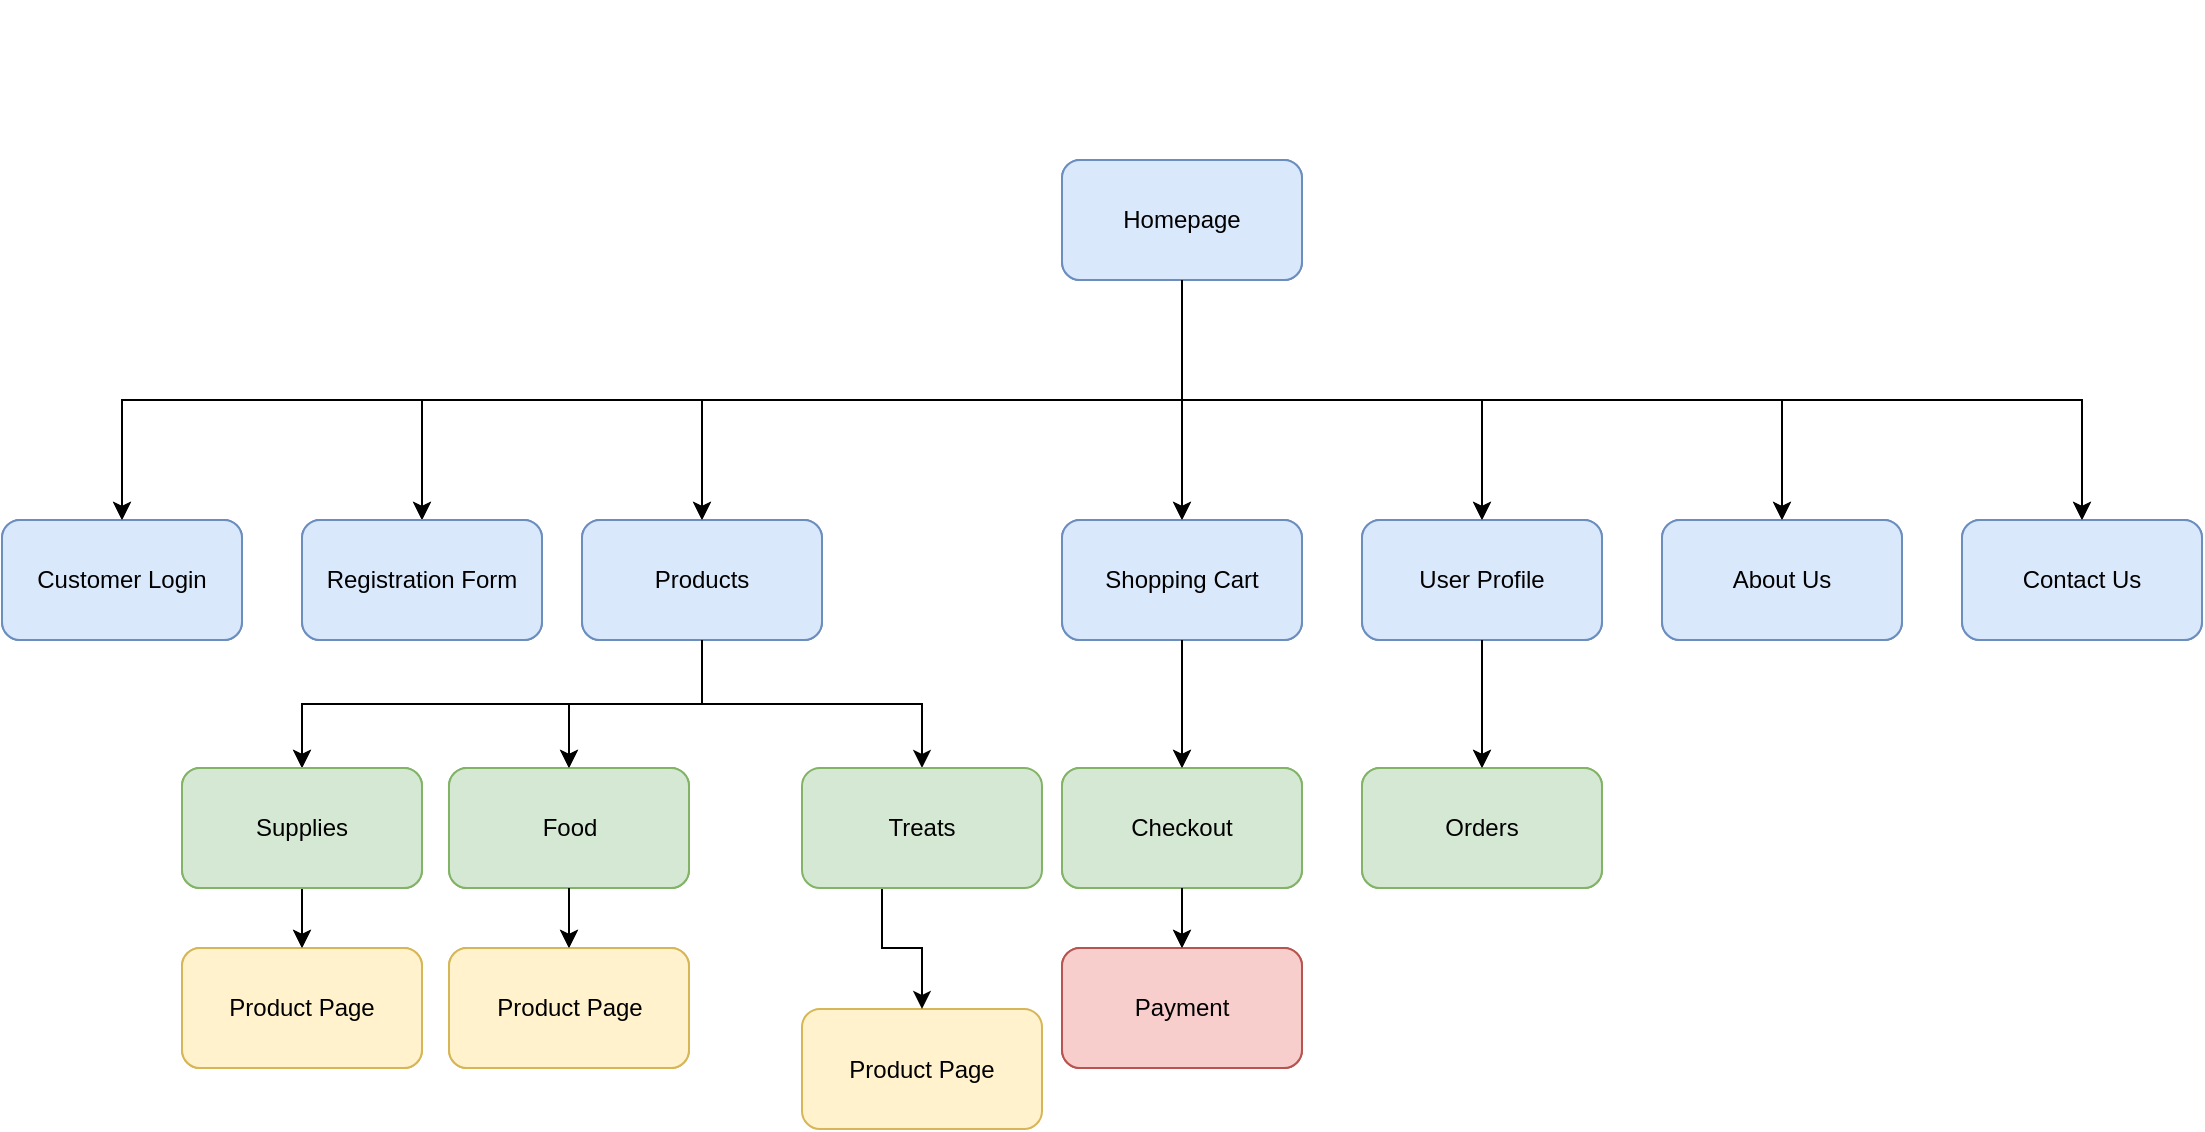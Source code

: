 <mxfile version="17.4.5" type="device"><diagram id="pDKxRWDJ1mmvxYoMHTp0" name="Page-1"><mxGraphModel dx="654" dy="357" grid="1" gridSize="10" guides="1" tooltips="1" connect="1" arrows="1" fold="1" page="1" pageScale="1" pageWidth="827" pageHeight="1169" math="0" shadow="0"><root><mxCell id="0"/><mxCell id="1" parent="0"/><mxCell id="mGwm1psAirhRDbxwuG-W-1" value="Homepage" style="rounded=1;whiteSpace=wrap;html=1;fillColor=#dae8fc;strokeColor=#6c8ebf;" parent="1" vertex="1"><mxGeometry x="620" y="130" width="120" height="60" as="geometry"/></mxCell><mxCell id="mGwm1psAirhRDbxwuG-W-2" value="Customer Login" style="rounded=1;whiteSpace=wrap;html=1;fillColor=#dae8fc;strokeColor=#6c8ebf;" parent="1" vertex="1"><mxGeometry x="90" y="310" width="120" height="60" as="geometry"/></mxCell><mxCell id="mGwm1psAirhRDbxwuG-W-9" style="edgeStyle=orthogonalEdgeStyle;rounded=0;orthogonalLoop=1;jettySize=auto;html=1;exitX=0.5;exitY=1;exitDx=0;exitDy=0;" parent="1" source="mGwm1psAirhRDbxwuG-W-1" target="mGwm1psAirhRDbxwuG-W-2" edge="1"><mxGeometry relative="1" as="geometry"/></mxCell><mxCell id="mGwm1psAirhRDbxwuG-W-10" style="edgeStyle=orthogonalEdgeStyle;rounded=0;orthogonalLoop=1;jettySize=auto;html=1;exitX=0.5;exitY=1;exitDx=0;exitDy=0;entryX=0.5;entryY=0;entryDx=0;entryDy=0;" parent="1" source="mGwm1psAirhRDbxwuG-W-1" target="mGwm1psAirhRDbxwuG-W-3" edge="1"><mxGeometry relative="1" as="geometry"/></mxCell><mxCell id="mGwm1psAirhRDbxwuG-W-3" value="Registration Form" style="rounded=1;whiteSpace=wrap;html=1;fillColor=#dae8fc;strokeColor=#6c8ebf;" parent="1" vertex="1"><mxGeometry x="240" y="310" width="120" height="60" as="geometry"/></mxCell><mxCell id="b7-ywHIXDC1jCLSspsDn-6" style="edgeStyle=orthogonalEdgeStyle;rounded=0;orthogonalLoop=1;jettySize=auto;html=1;exitX=0.5;exitY=1;exitDx=0;exitDy=0;entryX=0.5;entryY=0;entryDx=0;entryDy=0;" edge="1" parent="1" source="mGwm1psAirhRDbxwuG-W-4" target="b7-ywHIXDC1jCLSspsDn-5"><mxGeometry relative="1" as="geometry"/></mxCell><mxCell id="mGwm1psAirhRDbxwuG-W-4" value="Products" style="rounded=1;whiteSpace=wrap;html=1;fillColor=#dae8fc;strokeColor=#6c8ebf;" parent="1" vertex="1"><mxGeometry x="380" y="310" width="120" height="60" as="geometry"/></mxCell><mxCell id="mGwm1psAirhRDbxwuG-W-11" style="edgeStyle=orthogonalEdgeStyle;rounded=0;orthogonalLoop=1;jettySize=auto;html=1;exitX=0.5;exitY=1;exitDx=0;exitDy=0;entryX=0.5;entryY=0;entryDx=0;entryDy=0;" parent="1" source="mGwm1psAirhRDbxwuG-W-1" target="mGwm1psAirhRDbxwuG-W-4" edge="1"><mxGeometry relative="1" as="geometry"/></mxCell><mxCell id="mGwm1psAirhRDbxwuG-W-5" value="Food" style="rounded=1;whiteSpace=wrap;html=1;fillColor=#d5e8d4;strokeColor=#82b366;" parent="1" vertex="1"><mxGeometry x="313.5" y="434" width="120" height="60" as="geometry"/></mxCell><mxCell id="mGwm1psAirhRDbxwuG-W-12" style="edgeStyle=orthogonalEdgeStyle;rounded=0;orthogonalLoop=1;jettySize=auto;html=1;exitX=0.5;exitY=1;exitDx=0;exitDy=0;" parent="1" source="mGwm1psAirhRDbxwuG-W-4" target="mGwm1psAirhRDbxwuG-W-5" edge="1"><mxGeometry relative="1" as="geometry"/></mxCell><mxCell id="mGwm1psAirhRDbxwuG-W-14" style="edgeStyle=orthogonalEdgeStyle;rounded=0;orthogonalLoop=1;jettySize=auto;html=1;exitX=0.5;exitY=1;exitDx=0;exitDy=0;entryX=0.5;entryY=0;entryDx=0;entryDy=0;" parent="1" source="mGwm1psAirhRDbxwuG-W-4" target="mGwm1psAirhRDbxwuG-W-6" edge="1"><mxGeometry relative="1" as="geometry"/></mxCell><mxCell id="mGwm1psAirhRDbxwuG-W-7" value="Product Page" style="rounded=1;whiteSpace=wrap;html=1;fillColor=#fff2cc;strokeColor=#d6b656;" parent="1" vertex="1"><mxGeometry x="313.5" y="524" width="120" height="60" as="geometry"/></mxCell><mxCell id="mGwm1psAirhRDbxwuG-W-13" style="edgeStyle=orthogonalEdgeStyle;rounded=0;orthogonalLoop=1;jettySize=auto;html=1;exitX=0.5;exitY=1;exitDx=0;exitDy=0;entryX=0.5;entryY=0;entryDx=0;entryDy=0;" parent="1" source="mGwm1psAirhRDbxwuG-W-5" target="mGwm1psAirhRDbxwuG-W-7" edge="1"><mxGeometry relative="1" as="geometry"/></mxCell><mxCell id="mGwm1psAirhRDbxwuG-W-16" value="Shopping Cart" style="rounded=1;whiteSpace=wrap;html=1;fillColor=#dae8fc;strokeColor=#6c8ebf;" parent="1" vertex="1"><mxGeometry x="620" y="310" width="120" height="60" as="geometry"/></mxCell><mxCell id="mGwm1psAirhRDbxwuG-W-17" style="edgeStyle=orthogonalEdgeStyle;rounded=0;orthogonalLoop=1;jettySize=auto;html=1;exitX=0.5;exitY=1;exitDx=0;exitDy=0;entryX=0.5;entryY=0;entryDx=0;entryDy=0;" parent="1" source="mGwm1psAirhRDbxwuG-W-1" target="mGwm1psAirhRDbxwuG-W-16" edge="1"><mxGeometry relative="1" as="geometry"/></mxCell><mxCell id="mGwm1psAirhRDbxwuG-W-18" value="User Profile" style="rounded=1;whiteSpace=wrap;html=1;fillColor=#dae8fc;strokeColor=#6c8ebf;" parent="1" vertex="1"><mxGeometry x="770" y="310" width="120" height="60" as="geometry"/></mxCell><mxCell id="mGwm1psAirhRDbxwuG-W-19" style="edgeStyle=orthogonalEdgeStyle;rounded=0;orthogonalLoop=1;jettySize=auto;html=1;exitX=0.5;exitY=1;exitDx=0;exitDy=0;entryX=0.5;entryY=0;entryDx=0;entryDy=0;" parent="1" source="mGwm1psAirhRDbxwuG-W-1" target="mGwm1psAirhRDbxwuG-W-18" edge="1"><mxGeometry relative="1" as="geometry"/></mxCell><mxCell id="mGwm1psAirhRDbxwuG-W-20" value="About Us" style="rounded=1;whiteSpace=wrap;html=1;fillColor=#dae8fc;strokeColor=#6c8ebf;" parent="1" vertex="1"><mxGeometry x="920" y="310" width="120" height="60" as="geometry"/></mxCell><mxCell id="mGwm1psAirhRDbxwuG-W-21" style="edgeStyle=orthogonalEdgeStyle;rounded=0;orthogonalLoop=1;jettySize=auto;html=1;exitX=0.5;exitY=1;exitDx=0;exitDy=0;" parent="1" source="mGwm1psAirhRDbxwuG-W-1" target="mGwm1psAirhRDbxwuG-W-20" edge="1"><mxGeometry relative="1" as="geometry"/></mxCell><mxCell id="mGwm1psAirhRDbxwuG-W-22" value="Contact Us" style="rounded=1;whiteSpace=wrap;html=1;fillColor=#dae8fc;strokeColor=#6c8ebf;" parent="1" vertex="1"><mxGeometry x="1070" y="310" width="120" height="60" as="geometry"/></mxCell><mxCell id="mGwm1psAirhRDbxwuG-W-23" style="edgeStyle=orthogonalEdgeStyle;rounded=0;orthogonalLoop=1;jettySize=auto;html=1;exitX=0.5;exitY=1;exitDx=0;exitDy=0;entryX=0.5;entryY=0;entryDx=0;entryDy=0;" parent="1" source="mGwm1psAirhRDbxwuG-W-1" target="mGwm1psAirhRDbxwuG-W-22" edge="1"><mxGeometry relative="1" as="geometry"/></mxCell><mxCell id="mGwm1psAirhRDbxwuG-W-24" value="Checkout" style="rounded=1;whiteSpace=wrap;html=1;fillColor=#d5e8d4;strokeColor=#82b366;" parent="1" vertex="1"><mxGeometry x="620" y="434" width="120" height="60" as="geometry"/></mxCell><mxCell id="mGwm1psAirhRDbxwuG-W-25" value="" style="edgeStyle=orthogonalEdgeStyle;rounded=0;orthogonalLoop=1;jettySize=auto;html=1;" parent="1" source="mGwm1psAirhRDbxwuG-W-16" target="mGwm1psAirhRDbxwuG-W-24" edge="1"><mxGeometry relative="1" as="geometry"/></mxCell><mxCell id="mGwm1psAirhRDbxwuG-W-27" value="Payment" style="rounded=1;whiteSpace=wrap;html=1;fillColor=#f8cecc;strokeColor=#b85450;" parent="1" vertex="1"><mxGeometry x="620" y="524" width="120" height="60" as="geometry"/></mxCell><mxCell id="mGwm1psAirhRDbxwuG-W-29" value="" style="edgeStyle=orthogonalEdgeStyle;rounded=0;orthogonalLoop=1;jettySize=auto;html=1;" parent="1" source="mGwm1psAirhRDbxwuG-W-24" target="mGwm1psAirhRDbxwuG-W-27" edge="1"><mxGeometry relative="1" as="geometry"/></mxCell><mxCell id="mGwm1psAirhRDbxwuG-W-30" value="Orders" style="rounded=1;whiteSpace=wrap;html=1;fillColor=#d5e8d4;strokeColor=#82b366;" parent="1" vertex="1"><mxGeometry x="770" y="434" width="120" height="60" as="geometry"/></mxCell><mxCell id="mGwm1psAirhRDbxwuG-W-31" value="" style="edgeStyle=orthogonalEdgeStyle;rounded=0;orthogonalLoop=1;jettySize=auto;html=1;" parent="1" source="mGwm1psAirhRDbxwuG-W-18" target="mGwm1psAirhRDbxwuG-W-30" edge="1"><mxGeometry relative="1" as="geometry"/></mxCell><mxCell id="b7-ywHIXDC1jCLSspsDn-3" value="Product Page" style="rounded=1;whiteSpace=wrap;html=1;fillColor=#fff2cc;strokeColor=#d6b656;" vertex="1" parent="1"><mxGeometry x="180" y="524" width="120" height="60" as="geometry"/></mxCell><mxCell id="b7-ywHIXDC1jCLSspsDn-4" style="edgeStyle=orthogonalEdgeStyle;rounded=0;orthogonalLoop=1;jettySize=auto;html=1;exitX=0.5;exitY=1;exitDx=0;exitDy=0;entryX=0.5;entryY=0;entryDx=0;entryDy=0;" edge="1" parent="1" source="b7-ywHIXDC1jCLSspsDn-5"><mxGeometry relative="1" as="geometry"><mxPoint x="240" y="524" as="targetPoint"/></mxGeometry></mxCell><mxCell id="b7-ywHIXDC1jCLSspsDn-5" value="Supplies" style="rounded=1;whiteSpace=wrap;html=1;fillColor=#d5e8d4;strokeColor=#82b366;" vertex="1" parent="1"><mxGeometry x="180" y="434" width="120" height="60" as="geometry"/></mxCell><mxCell id="b7-ywHIXDC1jCLSspsDn-7" value="" style="group" vertex="1" connectable="0" parent="1"><mxGeometry x="90" y="50" width="1100" height="534" as="geometry"/></mxCell><mxCell id="b7-ywHIXDC1jCLSspsDn-8" value="Homepage" style="rounded=1;whiteSpace=wrap;html=1;fillColor=#dae8fc;strokeColor=#6c8ebf;" vertex="1" parent="b7-ywHIXDC1jCLSspsDn-7"><mxGeometry x="530" y="80" width="120" height="60" as="geometry"/></mxCell><mxCell id="b7-ywHIXDC1jCLSspsDn-9" value="Customer Login" style="rounded=1;whiteSpace=wrap;html=1;fillColor=#dae8fc;strokeColor=#6c8ebf;" vertex="1" parent="b7-ywHIXDC1jCLSspsDn-7"><mxGeometry y="260" width="120" height="60" as="geometry"/></mxCell><mxCell id="b7-ywHIXDC1jCLSspsDn-10" style="edgeStyle=orthogonalEdgeStyle;rounded=0;orthogonalLoop=1;jettySize=auto;html=1;exitX=0.5;exitY=1;exitDx=0;exitDy=0;" edge="1" parent="b7-ywHIXDC1jCLSspsDn-7" source="b7-ywHIXDC1jCLSspsDn-8" target="b7-ywHIXDC1jCLSspsDn-9"><mxGeometry relative="1" as="geometry"/></mxCell><mxCell id="b7-ywHIXDC1jCLSspsDn-11" style="edgeStyle=orthogonalEdgeStyle;rounded=0;orthogonalLoop=1;jettySize=auto;html=1;exitX=0.5;exitY=1;exitDx=0;exitDy=0;entryX=0.5;entryY=0;entryDx=0;entryDy=0;" edge="1" parent="b7-ywHIXDC1jCLSspsDn-7" source="b7-ywHIXDC1jCLSspsDn-8" target="b7-ywHIXDC1jCLSspsDn-12"><mxGeometry relative="1" as="geometry"/></mxCell><mxCell id="b7-ywHIXDC1jCLSspsDn-12" value="Registration Form" style="rounded=1;whiteSpace=wrap;html=1;fillColor=#dae8fc;strokeColor=#6c8ebf;" vertex="1" parent="b7-ywHIXDC1jCLSspsDn-7"><mxGeometry x="150" y="260" width="120" height="60" as="geometry"/></mxCell><mxCell id="b7-ywHIXDC1jCLSspsDn-13" style="edgeStyle=orthogonalEdgeStyle;rounded=0;orthogonalLoop=1;jettySize=auto;html=1;exitX=0.5;exitY=1;exitDx=0;exitDy=0;entryX=0.5;entryY=0;entryDx=0;entryDy=0;" edge="1" parent="b7-ywHIXDC1jCLSspsDn-7" source="b7-ywHIXDC1jCLSspsDn-14" target="b7-ywHIXDC1jCLSspsDn-41"><mxGeometry relative="1" as="geometry"/></mxCell><mxCell id="b7-ywHIXDC1jCLSspsDn-14" value="Products" style="rounded=1;whiteSpace=wrap;html=1;fillColor=#dae8fc;strokeColor=#6c8ebf;" vertex="1" parent="b7-ywHIXDC1jCLSspsDn-7"><mxGeometry x="290" y="260" width="120" height="60" as="geometry"/></mxCell><mxCell id="b7-ywHIXDC1jCLSspsDn-15" style="edgeStyle=orthogonalEdgeStyle;rounded=0;orthogonalLoop=1;jettySize=auto;html=1;exitX=0.5;exitY=1;exitDx=0;exitDy=0;entryX=0.5;entryY=0;entryDx=0;entryDy=0;" edge="1" parent="b7-ywHIXDC1jCLSspsDn-7" source="b7-ywHIXDC1jCLSspsDn-8" target="b7-ywHIXDC1jCLSspsDn-14"><mxGeometry relative="1" as="geometry"/></mxCell><mxCell id="b7-ywHIXDC1jCLSspsDn-16" value="Food" style="rounded=1;whiteSpace=wrap;html=1;fillColor=#d5e8d4;strokeColor=#82b366;" vertex="1" parent="b7-ywHIXDC1jCLSspsDn-7"><mxGeometry x="223.5" y="384" width="120" height="60" as="geometry"/></mxCell><mxCell id="b7-ywHIXDC1jCLSspsDn-17" style="edgeStyle=orthogonalEdgeStyle;rounded=0;orthogonalLoop=1;jettySize=auto;html=1;exitX=0.5;exitY=1;exitDx=0;exitDy=0;" edge="1" parent="b7-ywHIXDC1jCLSspsDn-7" source="b7-ywHIXDC1jCLSspsDn-14" target="b7-ywHIXDC1jCLSspsDn-16"><mxGeometry relative="1" as="geometry"/></mxCell><mxCell id="b7-ywHIXDC1jCLSspsDn-20" value="Product Page" style="rounded=1;whiteSpace=wrap;html=1;fillColor=#fff2cc;strokeColor=#d6b656;" vertex="1" parent="b7-ywHIXDC1jCLSspsDn-7"><mxGeometry x="223.5" y="474" width="120" height="60" as="geometry"/></mxCell><mxCell id="b7-ywHIXDC1jCLSspsDn-21" style="edgeStyle=orthogonalEdgeStyle;rounded=0;orthogonalLoop=1;jettySize=auto;html=1;exitX=0.5;exitY=1;exitDx=0;exitDy=0;entryX=0.5;entryY=0;entryDx=0;entryDy=0;" edge="1" parent="b7-ywHIXDC1jCLSspsDn-7" source="b7-ywHIXDC1jCLSspsDn-16" target="b7-ywHIXDC1jCLSspsDn-20"><mxGeometry relative="1" as="geometry"/></mxCell><mxCell id="b7-ywHIXDC1jCLSspsDn-22" value="Product Page" style="rounded=1;whiteSpace=wrap;html=1;fillColor=#fff2cc;strokeColor=#d6b656;" vertex="1" parent="b7-ywHIXDC1jCLSspsDn-7"><mxGeometry x="400" y="504.5" width="120" height="60" as="geometry"/></mxCell><mxCell id="b7-ywHIXDC1jCLSspsDn-23" style="edgeStyle=orthogonalEdgeStyle;rounded=0;orthogonalLoop=1;jettySize=auto;html=1;exitX=0.5;exitY=1;exitDx=0;exitDy=0;entryX=0.5;entryY=0;entryDx=0;entryDy=0;" edge="1" parent="b7-ywHIXDC1jCLSspsDn-7" target="b7-ywHIXDC1jCLSspsDn-22"><mxGeometry relative="1" as="geometry"><mxPoint x="416.5" y="444" as="sourcePoint"/><Array as="points"><mxPoint x="440" y="444"/><mxPoint x="440" y="474"/><mxPoint x="460" y="474"/></Array></mxGeometry></mxCell><mxCell id="b7-ywHIXDC1jCLSspsDn-24" value="Shopping Cart" style="rounded=1;whiteSpace=wrap;html=1;fillColor=#dae8fc;strokeColor=#6c8ebf;" vertex="1" parent="b7-ywHIXDC1jCLSspsDn-7"><mxGeometry x="530" y="260" width="120" height="60" as="geometry"/></mxCell><mxCell id="b7-ywHIXDC1jCLSspsDn-25" style="edgeStyle=orthogonalEdgeStyle;rounded=0;orthogonalLoop=1;jettySize=auto;html=1;exitX=0.5;exitY=1;exitDx=0;exitDy=0;entryX=0.5;entryY=0;entryDx=0;entryDy=0;" edge="1" parent="b7-ywHIXDC1jCLSspsDn-7" source="b7-ywHIXDC1jCLSspsDn-8" target="b7-ywHIXDC1jCLSspsDn-24"><mxGeometry relative="1" as="geometry"/></mxCell><mxCell id="b7-ywHIXDC1jCLSspsDn-26" value="User Profile" style="rounded=1;whiteSpace=wrap;html=1;fillColor=#dae8fc;strokeColor=#6c8ebf;" vertex="1" parent="b7-ywHIXDC1jCLSspsDn-7"><mxGeometry x="680" y="260" width="120" height="60" as="geometry"/></mxCell><mxCell id="b7-ywHIXDC1jCLSspsDn-27" style="edgeStyle=orthogonalEdgeStyle;rounded=0;orthogonalLoop=1;jettySize=auto;html=1;exitX=0.5;exitY=1;exitDx=0;exitDy=0;entryX=0.5;entryY=0;entryDx=0;entryDy=0;" edge="1" parent="b7-ywHIXDC1jCLSspsDn-7" source="b7-ywHIXDC1jCLSspsDn-8" target="b7-ywHIXDC1jCLSspsDn-26"><mxGeometry relative="1" as="geometry"/></mxCell><mxCell id="b7-ywHIXDC1jCLSspsDn-28" value="About Us" style="rounded=1;whiteSpace=wrap;html=1;fillColor=#dae8fc;strokeColor=#6c8ebf;" vertex="1" parent="b7-ywHIXDC1jCLSspsDn-7"><mxGeometry x="830" y="260" width="120" height="60" as="geometry"/></mxCell><mxCell id="b7-ywHIXDC1jCLSspsDn-29" style="edgeStyle=orthogonalEdgeStyle;rounded=0;orthogonalLoop=1;jettySize=auto;html=1;exitX=0.5;exitY=1;exitDx=0;exitDy=0;" edge="1" parent="b7-ywHIXDC1jCLSspsDn-7" source="b7-ywHIXDC1jCLSspsDn-8" target="b7-ywHIXDC1jCLSspsDn-28"><mxGeometry relative="1" as="geometry"/></mxCell><mxCell id="b7-ywHIXDC1jCLSspsDn-30" value="Contact Us" style="rounded=1;whiteSpace=wrap;html=1;fillColor=#dae8fc;strokeColor=#6c8ebf;" vertex="1" parent="b7-ywHIXDC1jCLSspsDn-7"><mxGeometry x="980" y="260" width="120" height="60" as="geometry"/></mxCell><mxCell id="b7-ywHIXDC1jCLSspsDn-31" style="edgeStyle=orthogonalEdgeStyle;rounded=0;orthogonalLoop=1;jettySize=auto;html=1;exitX=0.5;exitY=1;exitDx=0;exitDy=0;entryX=0.5;entryY=0;entryDx=0;entryDy=0;" edge="1" parent="b7-ywHIXDC1jCLSspsDn-7" source="b7-ywHIXDC1jCLSspsDn-8" target="b7-ywHIXDC1jCLSspsDn-30"><mxGeometry relative="1" as="geometry"/></mxCell><mxCell id="b7-ywHIXDC1jCLSspsDn-32" value="Checkout" style="rounded=1;whiteSpace=wrap;html=1;fillColor=#d5e8d4;strokeColor=#82b366;" vertex="1" parent="b7-ywHIXDC1jCLSspsDn-7"><mxGeometry x="530" y="384" width="120" height="60" as="geometry"/></mxCell><mxCell id="b7-ywHIXDC1jCLSspsDn-33" value="" style="edgeStyle=orthogonalEdgeStyle;rounded=0;orthogonalLoop=1;jettySize=auto;html=1;" edge="1" parent="b7-ywHIXDC1jCLSspsDn-7" source="b7-ywHIXDC1jCLSspsDn-24" target="b7-ywHIXDC1jCLSspsDn-32"><mxGeometry relative="1" as="geometry"/></mxCell><mxCell id="b7-ywHIXDC1jCLSspsDn-34" value="Payment" style="rounded=1;whiteSpace=wrap;html=1;fillColor=#f8cecc;strokeColor=#b85450;" vertex="1" parent="b7-ywHIXDC1jCLSspsDn-7"><mxGeometry x="530" y="474" width="120" height="60" as="geometry"/></mxCell><mxCell id="b7-ywHIXDC1jCLSspsDn-35" value="" style="edgeStyle=orthogonalEdgeStyle;rounded=0;orthogonalLoop=1;jettySize=auto;html=1;" edge="1" parent="b7-ywHIXDC1jCLSspsDn-7" source="b7-ywHIXDC1jCLSspsDn-32" target="b7-ywHIXDC1jCLSspsDn-34"><mxGeometry relative="1" as="geometry"/></mxCell><mxCell id="b7-ywHIXDC1jCLSspsDn-36" value="Orders" style="rounded=1;whiteSpace=wrap;html=1;fillColor=#d5e8d4;strokeColor=#82b366;" vertex="1" parent="b7-ywHIXDC1jCLSspsDn-7"><mxGeometry x="680" y="384" width="120" height="60" as="geometry"/></mxCell><mxCell id="b7-ywHIXDC1jCLSspsDn-37" value="" style="edgeStyle=orthogonalEdgeStyle;rounded=0;orthogonalLoop=1;jettySize=auto;html=1;" edge="1" parent="b7-ywHIXDC1jCLSspsDn-7" source="b7-ywHIXDC1jCLSspsDn-26" target="b7-ywHIXDC1jCLSspsDn-36"><mxGeometry relative="1" as="geometry"/></mxCell><mxCell id="b7-ywHIXDC1jCLSspsDn-39" value="Product Page" style="rounded=1;whiteSpace=wrap;html=1;fillColor=#fff2cc;strokeColor=#d6b656;" vertex="1" parent="b7-ywHIXDC1jCLSspsDn-7"><mxGeometry x="90" y="474" width="120" height="60" as="geometry"/></mxCell><mxCell id="b7-ywHIXDC1jCLSspsDn-40" style="edgeStyle=orthogonalEdgeStyle;rounded=0;orthogonalLoop=1;jettySize=auto;html=1;exitX=0.5;exitY=1;exitDx=0;exitDy=0;entryX=0.5;entryY=0;entryDx=0;entryDy=0;" edge="1" parent="b7-ywHIXDC1jCLSspsDn-7" source="b7-ywHIXDC1jCLSspsDn-41"><mxGeometry relative="1" as="geometry"><mxPoint x="150" y="474" as="targetPoint"/></mxGeometry></mxCell><mxCell id="b7-ywHIXDC1jCLSspsDn-41" value="Supplies" style="rounded=1;whiteSpace=wrap;html=1;fillColor=#d5e8d4;strokeColor=#82b366;" vertex="1" parent="b7-ywHIXDC1jCLSspsDn-7"><mxGeometry x="90" y="384" width="120" height="60" as="geometry"/></mxCell><mxCell id="mGwm1psAirhRDbxwuG-W-6" value="Treats" style="rounded=1;whiteSpace=wrap;html=1;fillColor=#d5e8d4;strokeColor=#82b366;" parent="b7-ywHIXDC1jCLSspsDn-7" vertex="1"><mxGeometry x="400" y="384" width="120" height="60" as="geometry"/></mxCell></root></mxGraphModel></diagram></mxfile>